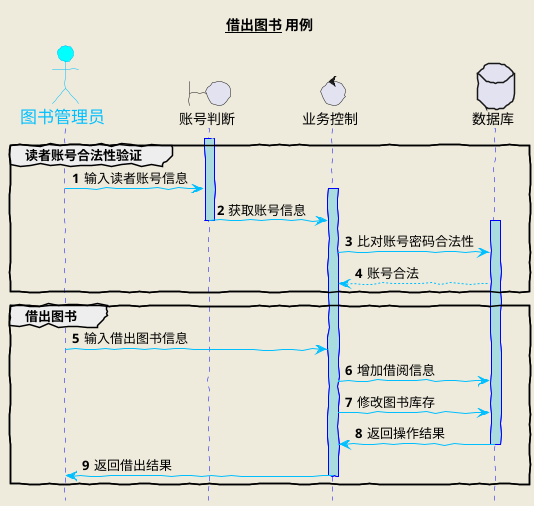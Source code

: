 @startuml
skinparam backgroundColor #EEEBDC
skinparam handwritten true

skinparam sequence {
	ArrowColor DeepSkyBlue
	ActorBorderColor DeepSkyBlue
	LifeLineBorderColor blue
	LifeLineBackgroundColor #A9DCDF
	
	ParticipantBorderColor DeepSkyBlue
	ParticipantBackgroundColor DodgerBlue
	ParticipantFontName Impact
	ParticipantFontSize 17
	ParticipantFontColor #A9DCDF
	
	ActorBackgroundColor aqua
	ActorFontColor DeepSkyBlue
	ActorFontSize 17
	ActorFontName Aapex
}

hide footbox
title __借出图书__ 用例
actor 图书管理员 
boundary 账号判断
control 业务控制
database 数据库


autonumber
group 读者账号合法性验证
activate 账号判断
	图书管理员 -> 账号判断 :  输入读者账号信息
	activate 业务控制
		账号判断 -> 业务控制 : 获取账号信息
deactivate 账号判断
		activate 数据库
			业务控制 -> 数据库 : 比对账号密码合法性
			数据库 --> 业务控制 : 账号合法
end
group 借出图书
			图书管理员 -> 业务控制 : 输入借出图书信息
			业务控制 -> 数据库 : 增加借阅信息
			业务控制 -> 数据库 : 修改图书库存
			数据库 -> 业务控制 : 返回操作结果
		deactivate 数据库
	业务控制 -> 图书管理员 : 返回借出结果
	deactivate 业务控制
	

end

@enduml